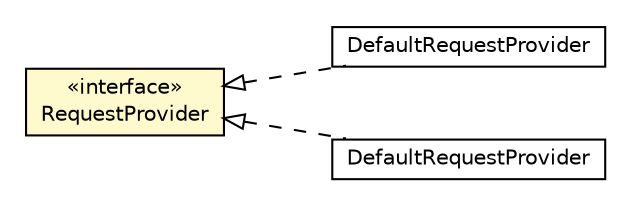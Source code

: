 #!/usr/local/bin/dot
#
# Class diagram 
# Generated by UMLGraph version R5_6-24-gf6e263 (http://www.umlgraph.org/)
#

digraph G {
	edge [fontname="Helvetica",fontsize=10,labelfontname="Helvetica",labelfontsize=10];
	node [fontname="Helvetica",fontsize=10,shape=plaintext];
	nodesep=0.25;
	ranksep=0.5;
	rankdir=LR;
	// com.gwtplatform.dispatch.server.RequestProvider
	c332488 [label=<<table title="com.gwtplatform.dispatch.server.RequestProvider" border="0" cellborder="1" cellspacing="0" cellpadding="2" port="p" bgcolor="lemonChiffon" href="./RequestProvider.html">
		<tr><td><table border="0" cellspacing="0" cellpadding="1">
<tr><td align="center" balign="center"> &#171;interface&#187; </td></tr>
<tr><td align="center" balign="center"> RequestProvider </td></tr>
		</table></td></tr>
		</table>>, URL="./RequestProvider.html", fontname="Helvetica", fontcolor="black", fontsize=10.0];
	// com.gwtplatform.dispatch.server.guice.request.DefaultRequestProvider
	c332734 [label=<<table title="com.gwtplatform.dispatch.server.guice.request.DefaultRequestProvider" border="0" cellborder="1" cellspacing="0" cellpadding="2" port="p" href="./guice/request/DefaultRequestProvider.html">
		<tr><td><table border="0" cellspacing="0" cellpadding="1">
<tr><td align="center" balign="center"> DefaultRequestProvider </td></tr>
		</table></td></tr>
		</table>>, URL="./guice/request/DefaultRequestProvider.html", fontname="Helvetica", fontcolor="black", fontsize=10.0];
	// com.gwtplatform.dispatch.server.spring.request.DefaultRequestProvider
	c332752 [label=<<table title="com.gwtplatform.dispatch.server.spring.request.DefaultRequestProvider" border="0" cellborder="1" cellspacing="0" cellpadding="2" port="p" href="./spring/request/DefaultRequestProvider.html">
		<tr><td><table border="0" cellspacing="0" cellpadding="1">
<tr><td align="center" balign="center"> DefaultRequestProvider </td></tr>
		</table></td></tr>
		</table>>, URL="./spring/request/DefaultRequestProvider.html", fontname="Helvetica", fontcolor="black", fontsize=10.0];
	//com.gwtplatform.dispatch.server.guice.request.DefaultRequestProvider implements com.gwtplatform.dispatch.server.RequestProvider
	c332488:p -> c332734:p [dir=back,arrowtail=empty,style=dashed];
	//com.gwtplatform.dispatch.server.spring.request.DefaultRequestProvider implements com.gwtplatform.dispatch.server.RequestProvider
	c332488:p -> c332752:p [dir=back,arrowtail=empty,style=dashed];
}

